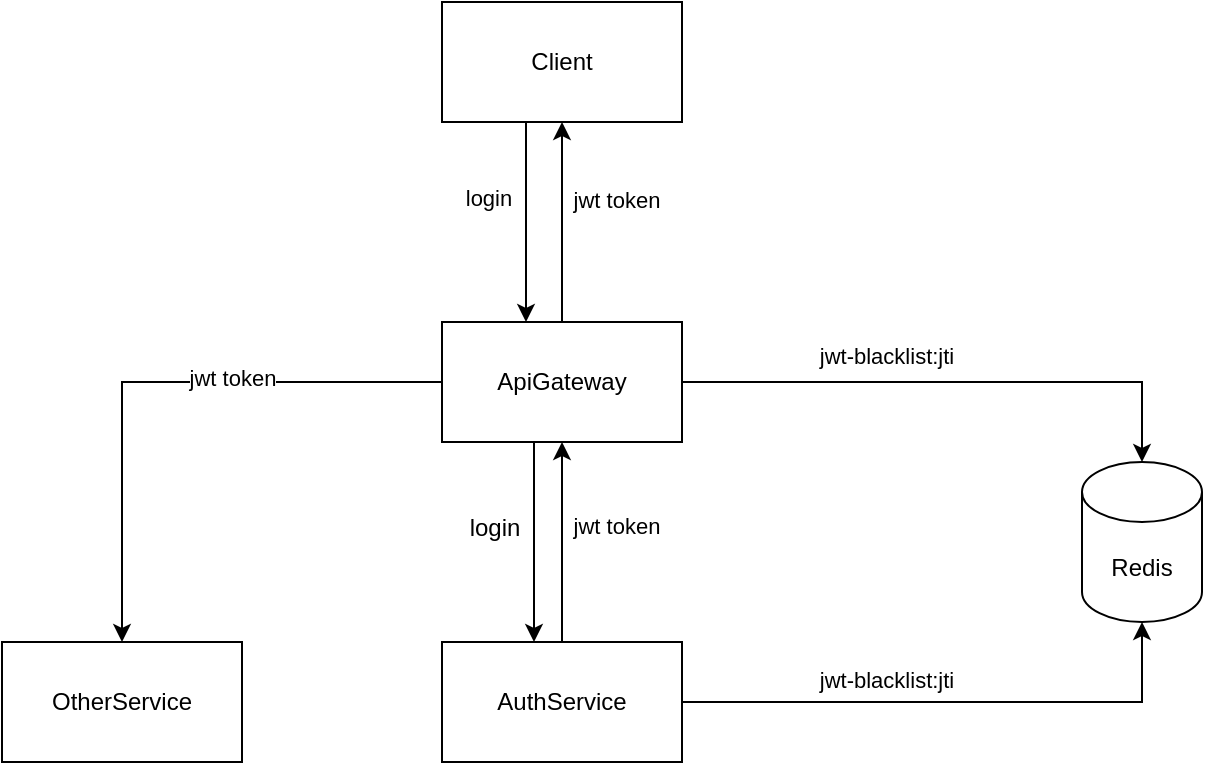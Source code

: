 <mxfile version="26.2.13">
  <diagram name="Trang-1" id="TC8ENLdN-GWNtANQhBoE">
    <mxGraphModel dx="1428" dy="777" grid="1" gridSize="10" guides="1" tooltips="1" connect="1" arrows="1" fold="1" page="1" pageScale="1" pageWidth="827" pageHeight="1169" math="0" shadow="0">
      <root>
        <mxCell id="0" />
        <mxCell id="1" parent="0" />
        <mxCell id="RxWgTGdh_guqD1X2mz72-3" style="edgeStyle=orthogonalEdgeStyle;rounded=0;orthogonalLoop=1;jettySize=auto;html=1;entryX=0.5;entryY=0;entryDx=0;entryDy=0;" edge="1" parent="1">
          <mxGeometry relative="1" as="geometry">
            <mxPoint x="362" y="500" as="sourcePoint" />
            <mxPoint x="362" y="600" as="targetPoint" />
          </mxGeometry>
        </mxCell>
        <mxCell id="RxWgTGdh_guqD1X2mz72-20" value="login" style="edgeLabel;html=1;align=center;verticalAlign=middle;resizable=0;points=[];" vertex="1" connectable="0" parent="RxWgTGdh_guqD1X2mz72-3">
          <mxGeometry x="-0.24" relative="1" as="geometry">
            <mxPoint x="-19" as="offset" />
          </mxGeometry>
        </mxCell>
        <mxCell id="RxWgTGdh_guqD1X2mz72-1" value="Client" style="rounded=0;whiteSpace=wrap;html=1;" vertex="1" parent="1">
          <mxGeometry x="320" y="440" width="120" height="60" as="geometry" />
        </mxCell>
        <mxCell id="RxWgTGdh_guqD1X2mz72-7" style="edgeStyle=orthogonalEdgeStyle;rounded=0;orthogonalLoop=1;jettySize=auto;html=1;" edge="1" parent="1" source="RxWgTGdh_guqD1X2mz72-2" target="RxWgTGdh_guqD1X2mz72-6">
          <mxGeometry relative="1" as="geometry" />
        </mxCell>
        <mxCell id="RxWgTGdh_guqD1X2mz72-8" value="jwt-blacklist:jti" style="edgeLabel;html=1;align=center;verticalAlign=middle;resizable=0;points=[];" vertex="1" connectable="0" parent="RxWgTGdh_guqD1X2mz72-7">
          <mxGeometry x="-0.244" y="3" relative="1" as="geometry">
            <mxPoint y="-10" as="offset" />
          </mxGeometry>
        </mxCell>
        <mxCell id="RxWgTGdh_guqD1X2mz72-11" style="edgeStyle=orthogonalEdgeStyle;rounded=0;orthogonalLoop=1;jettySize=auto;html=1;entryX=0.5;entryY=0;entryDx=0;entryDy=0;" edge="1" parent="1">
          <mxGeometry relative="1" as="geometry">
            <mxPoint x="366" y="660" as="sourcePoint" />
            <mxPoint x="366" y="760" as="targetPoint" />
          </mxGeometry>
        </mxCell>
        <mxCell id="RxWgTGdh_guqD1X2mz72-13" style="edgeStyle=orthogonalEdgeStyle;rounded=0;orthogonalLoop=1;jettySize=auto;html=1;entryX=0.5;entryY=0;entryDx=0;entryDy=0;" edge="1" parent="1" source="RxWgTGdh_guqD1X2mz72-2" target="RxWgTGdh_guqD1X2mz72-12">
          <mxGeometry relative="1" as="geometry" />
        </mxCell>
        <mxCell id="RxWgTGdh_guqD1X2mz72-14" value="jwt token" style="edgeLabel;html=1;align=center;verticalAlign=middle;resizable=0;points=[];" vertex="1" connectable="0" parent="RxWgTGdh_guqD1X2mz72-13">
          <mxGeometry x="-0.276" y="-2" relative="1" as="geometry">
            <mxPoint as="offset" />
          </mxGeometry>
        </mxCell>
        <mxCell id="RxWgTGdh_guqD1X2mz72-19" style="edgeStyle=orthogonalEdgeStyle;rounded=0;orthogonalLoop=1;jettySize=auto;html=1;entryX=0.5;entryY=1;entryDx=0;entryDy=0;" edge="1" parent="1" source="RxWgTGdh_guqD1X2mz72-2" target="RxWgTGdh_guqD1X2mz72-1">
          <mxGeometry relative="1" as="geometry" />
        </mxCell>
        <mxCell id="RxWgTGdh_guqD1X2mz72-21" value="jwt token" style="edgeLabel;html=1;align=center;verticalAlign=middle;resizable=0;points=[];" vertex="1" connectable="0" parent="RxWgTGdh_guqD1X2mz72-19">
          <mxGeometry x="-0.08" y="-3" relative="1" as="geometry">
            <mxPoint x="24" y="-15" as="offset" />
          </mxGeometry>
        </mxCell>
        <mxCell id="RxWgTGdh_guqD1X2mz72-2" value="ApiGateway" style="rounded=0;whiteSpace=wrap;html=1;" vertex="1" parent="1">
          <mxGeometry x="320" y="600" width="120" height="60" as="geometry" />
        </mxCell>
        <mxCell id="RxWgTGdh_guqD1X2mz72-16" style="edgeStyle=orthogonalEdgeStyle;rounded=0;orthogonalLoop=1;jettySize=auto;html=1;entryX=0.5;entryY=1;entryDx=0;entryDy=0;" edge="1" parent="1" source="RxWgTGdh_guqD1X2mz72-5" target="RxWgTGdh_guqD1X2mz72-2">
          <mxGeometry relative="1" as="geometry" />
        </mxCell>
        <mxCell id="RxWgTGdh_guqD1X2mz72-18" value="jwt token" style="edgeLabel;html=1;align=center;verticalAlign=middle;resizable=0;points=[];" vertex="1" connectable="0" parent="RxWgTGdh_guqD1X2mz72-16">
          <mxGeometry x="0.2" y="-1" relative="1" as="geometry">
            <mxPoint x="26" y="2" as="offset" />
          </mxGeometry>
        </mxCell>
        <mxCell id="RxWgTGdh_guqD1X2mz72-5" value="AuthService" style="rounded=0;whiteSpace=wrap;html=1;" vertex="1" parent="1">
          <mxGeometry x="320" y="760" width="120" height="60" as="geometry" />
        </mxCell>
        <mxCell id="RxWgTGdh_guqD1X2mz72-6" value="Redis" style="shape=cylinder3;whiteSpace=wrap;html=1;boundedLbl=1;backgroundOutline=1;size=15;" vertex="1" parent="1">
          <mxGeometry x="640" y="670" width="60" height="80" as="geometry" />
        </mxCell>
        <mxCell id="RxWgTGdh_guqD1X2mz72-9" style="edgeStyle=orthogonalEdgeStyle;rounded=0;orthogonalLoop=1;jettySize=auto;html=1;entryX=0.5;entryY=1;entryDx=0;entryDy=0;entryPerimeter=0;" edge="1" parent="1" source="RxWgTGdh_guqD1X2mz72-5" target="RxWgTGdh_guqD1X2mz72-6">
          <mxGeometry relative="1" as="geometry" />
        </mxCell>
        <mxCell id="RxWgTGdh_guqD1X2mz72-10" value="jwt-blacklist:jti" style="edgeLabel;html=1;align=center;verticalAlign=middle;resizable=0;points=[];" vertex="1" connectable="0" parent="RxWgTGdh_guqD1X2mz72-9">
          <mxGeometry x="-0.244" y="1" relative="1" as="geometry">
            <mxPoint y="-10" as="offset" />
          </mxGeometry>
        </mxCell>
        <mxCell id="RxWgTGdh_guqD1X2mz72-12" value="OtherService" style="rounded=0;whiteSpace=wrap;html=1;" vertex="1" parent="1">
          <mxGeometry x="100" y="760" width="120" height="60" as="geometry" />
        </mxCell>
        <mxCell id="RxWgTGdh_guqD1X2mz72-17" value="login" style="text;html=1;align=center;verticalAlign=middle;resizable=0;points=[];autosize=1;strokeColor=none;fillColor=none;" vertex="1" parent="1">
          <mxGeometry x="321" y="688" width="50" height="30" as="geometry" />
        </mxCell>
      </root>
    </mxGraphModel>
  </diagram>
</mxfile>
